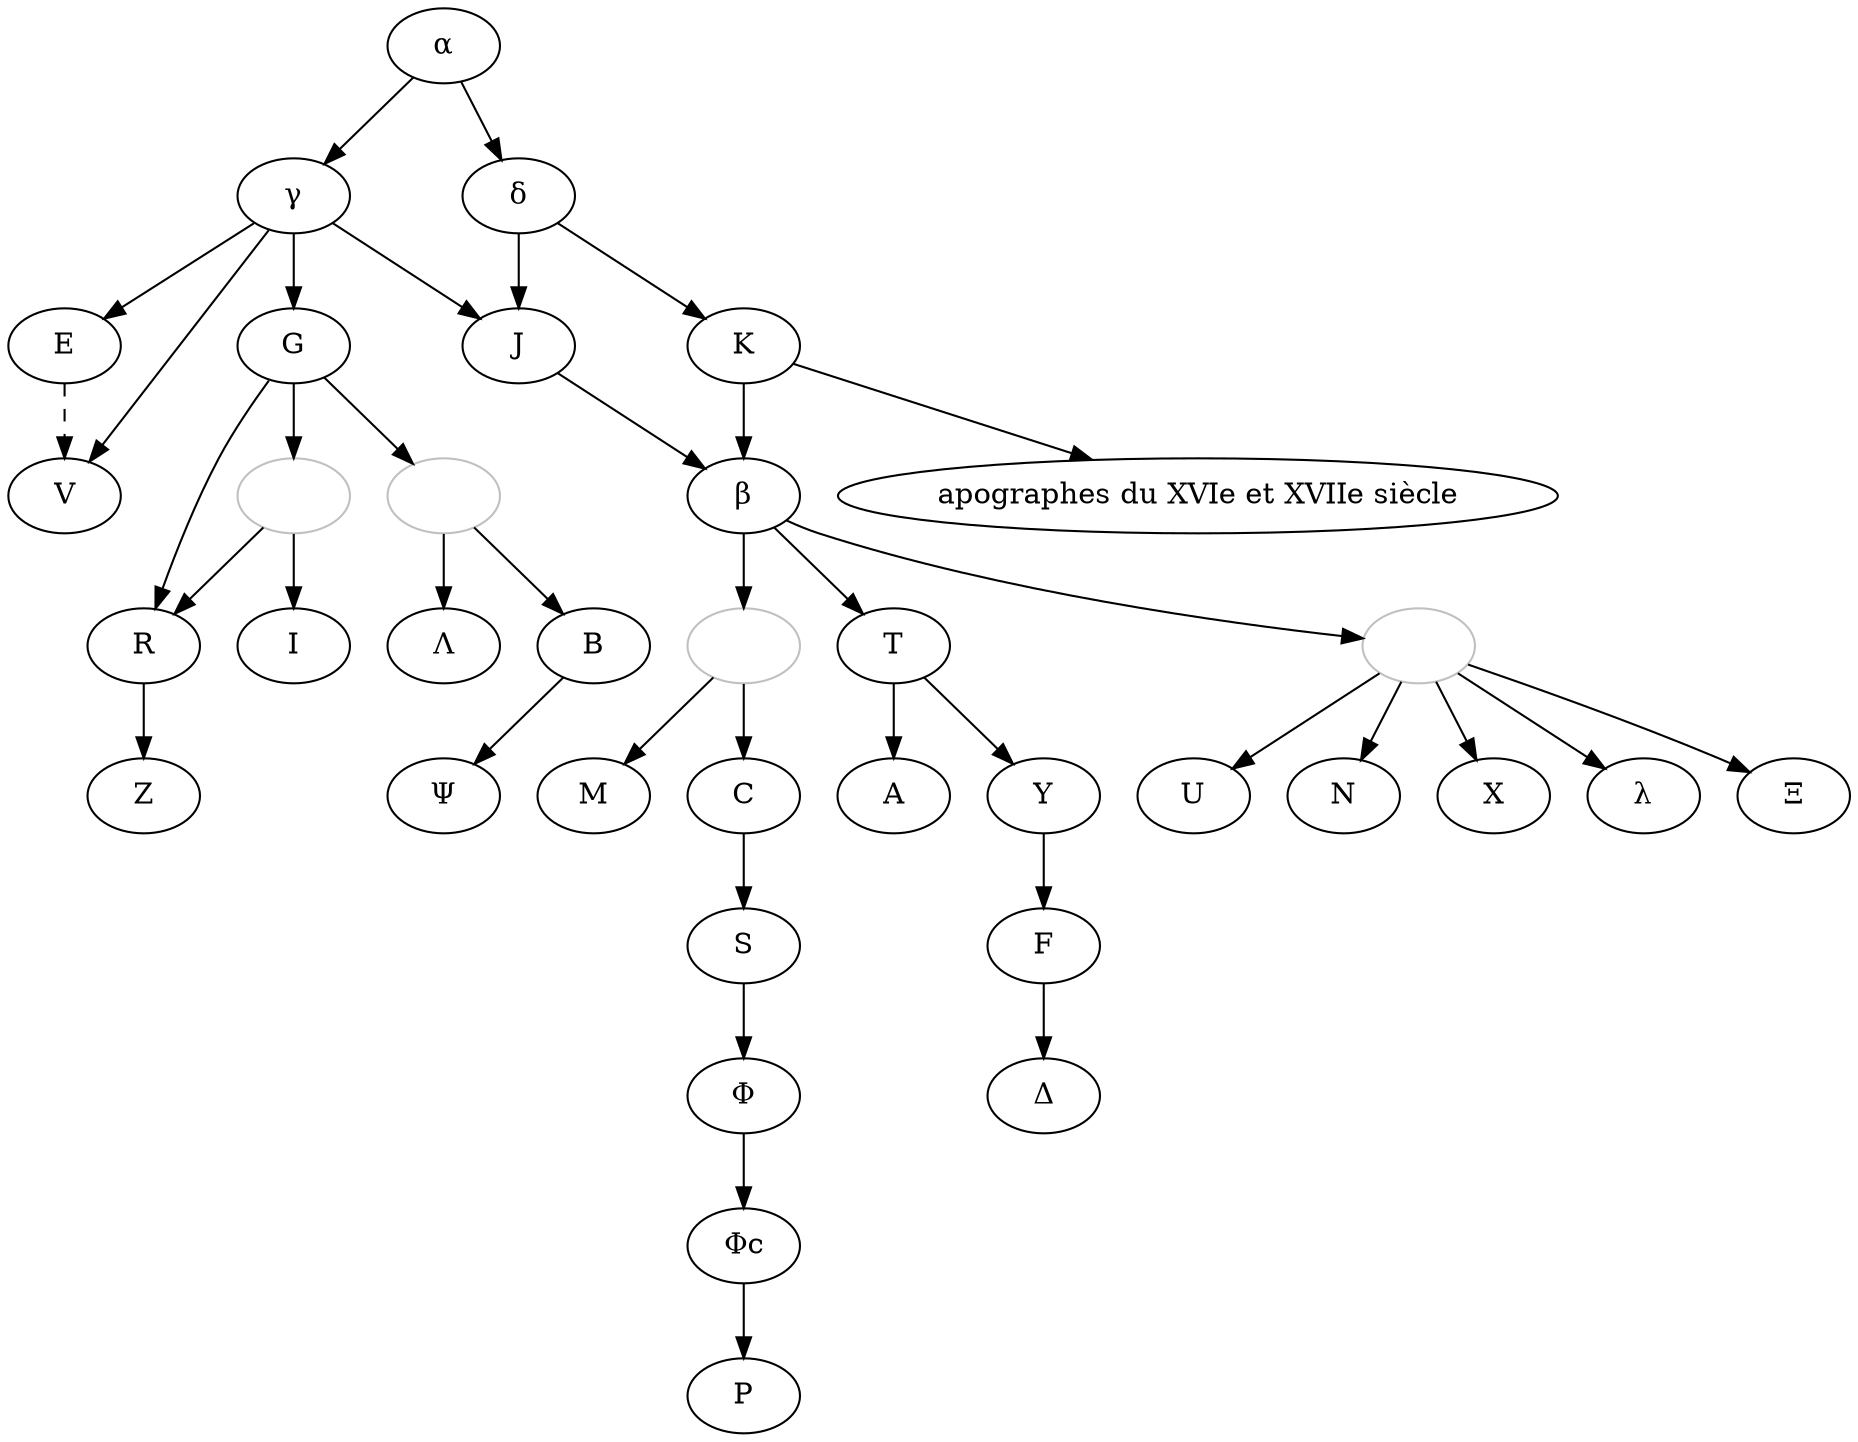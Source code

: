 digraph {

    alpha -> gamma;
    alpha -> delta;

    alpha [label="α"]; 
    gamma [label="γ"]; 
    delta [label="δ"];

    gamma -> E;
    gamma -> V;
    gamma -> G;
    gamma -> J;

    E -> V [style="dashed"]; 

    delta -> J;
    delta -> K;

    K -> "apographes du XVIe et XVIIe siècle";
    K -> beta 
    beta [label="β"];

    G -> R;
    G -> 1; 
    G -> 2;
    2 -> Lambda;
    2 -> B;

    Lambda [label="Λ"];

    1 -> R;
    1 -> I; 

    1 [label="", color="grey"];
    2 [label="", color="grey"];

    R -> Z; 

    B -> Psi;

    Psi [label="Ψ"]; 

    J -> beta;

    beta -> 3;

    3 [label="", color="grey"];

    3 -> M;
    3 -> C;

    C -> S; 
    
    S -> Phi; 
    Phi [label="Φ"];
    
    Phi -> PhiC;
    PhiC [label="Φc"];

    PhiC -> Rho; 
    Rho [label="Ρ"]; 

    beta -> T; 
    beta -> 4; 

    4 [label="", color="grey"]; 

    T -> A; 
    T -> Y; 

    Y -> F; 

    F -> Delta; 
    Delta [label="Δ"]; 

    4 -> U; 
    4 -> N; 
    4 -> X; 
    4 -> lambda; 

    lambda [label="λ"]; 

    4 -> Xi; 
    Xi [label="Ξ"];     
}
